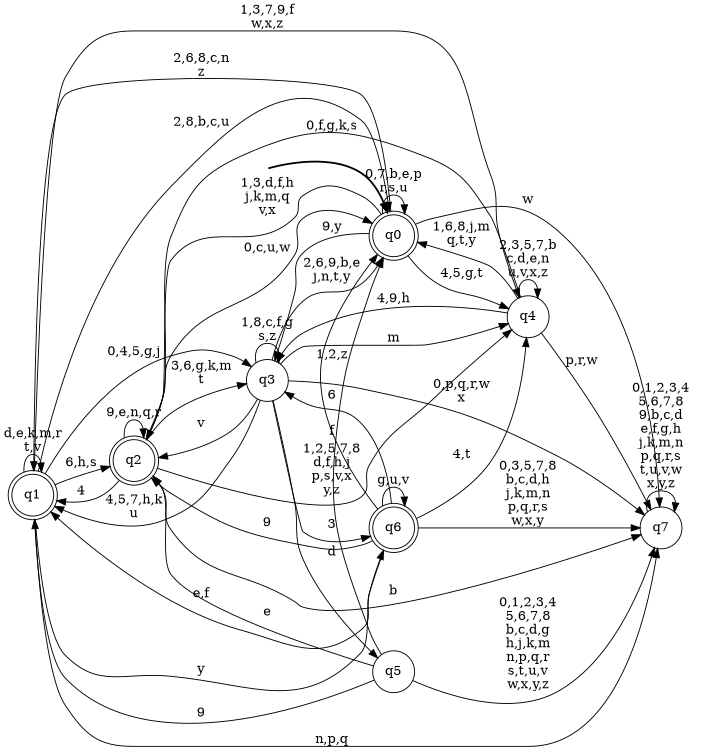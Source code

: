 digraph BlueStar {
__start0 [style = invis, shape = none, label = "", width = 0, height = 0];

rankdir=LR;
size="8,5";

s0 [style="rounded,filled", color="black", fillcolor="white" shape="doublecircle", label="q0"];
s1 [style="rounded,filled", color="black", fillcolor="white" shape="doublecircle", label="q1"];
s2 [style="rounded,filled", color="black", fillcolor="white" shape="doublecircle", label="q2"];
s3 [style="filled", color="black", fillcolor="white" shape="circle", label="q3"];
s4 [style="filled", color="black", fillcolor="white" shape="circle", label="q4"];
s5 [style="filled", color="black", fillcolor="white" shape="circle", label="q5"];
s6 [style="rounded,filled", color="black", fillcolor="white" shape="doublecircle", label="q6"];
s7 [style="filled", color="black", fillcolor="white" shape="circle", label="q7"];
subgraph cluster_main { 
	graph [pad=".75", ranksep="0.15", nodesep="0.15"];
	 style=invis; 
	__start0 -> s0 [penwidth=2];
}
s0 -> s0 [label="0,7,b,e,p\nr,s,u"];
s0 -> s1 [label="2,6,8,c,n\nz"];
s0 -> s2 [label="1,3,d,f,h\nj,k,m,q\nv,x"];
s0 -> s3 [label="9,y"];
s0 -> s4 [label="4,5,g,t"];
s0 -> s7 [label="w"];
s1 -> s0 [label="2,8,b,c,u"];
s1 -> s1 [label="d,e,k,m,r\nt,v"];
s1 -> s2 [label="6,h,s"];
s1 -> s3 [label="0,4,5,g,j"];
s1 -> s4 [label="1,3,7,9,f\nw,x,z"];
s1 -> s6 [label="y"];
s1 -> s7 [label="n,p,q"];
s2 -> s0 [label="0,c,u,w"];
s2 -> s1 [label="4"];
s2 -> s2 [label="9,e,n,q,r"];
s2 -> s3 [label="3,6,g,k,m\nt"];
s2 -> s4 [label="1,2,5,7,8\nd,f,h,j\np,s,v,x\ny,z"];
s2 -> s7 [label="b"];
s3 -> s0 [label="2,6,9,b,e\nj,n,t,y"];
s3 -> s1 [label="4,5,7,h,k\nu"];
s3 -> s2 [label="v"];
s3 -> s3 [label="1,8,c,f,g\ns,z"];
s3 -> s4 [label="m"];
s3 -> s5 [label="d"];
s3 -> s6 [label="3"];
s3 -> s7 [label="0,p,q,r,w\nx"];
s4 -> s0 [label="1,6,8,j,m\nq,t,y"];
s4 -> s2 [label="0,f,g,k,s"];
s4 -> s3 [label="4,9,h"];
s4 -> s4 [label="2,3,5,7,b\nc,d,e,n\nu,v,x,z"];
s4 -> s7 [label="p,r,w"];
s5 -> s0 [label="f"];
s5 -> s1 [label="9"];
s5 -> s2 [label="e"];
s5 -> s7 [label="0,1,2,3,4\n5,6,7,8\nb,c,d,g\nh,j,k,m\nn,p,q,r\ns,t,u,v\nw,x,y,z"];
s6 -> s0 [label="1,2,z"];
s6 -> s1 [label="e,f"];
s6 -> s2 [label="9"];
s6 -> s3 [label="6"];
s6 -> s4 [label="4,t"];
s6 -> s6 [label="g,u,v"];
s6 -> s7 [label="0,3,5,7,8\nb,c,d,h\nj,k,m,n\np,q,r,s\nw,x,y"];
s7 -> s7 [label="0,1,2,3,4\n5,6,7,8\n9,b,c,d\ne,f,g,h\nj,k,m,n\np,q,r,s\nt,u,v,w\nx,y,z"];

}
